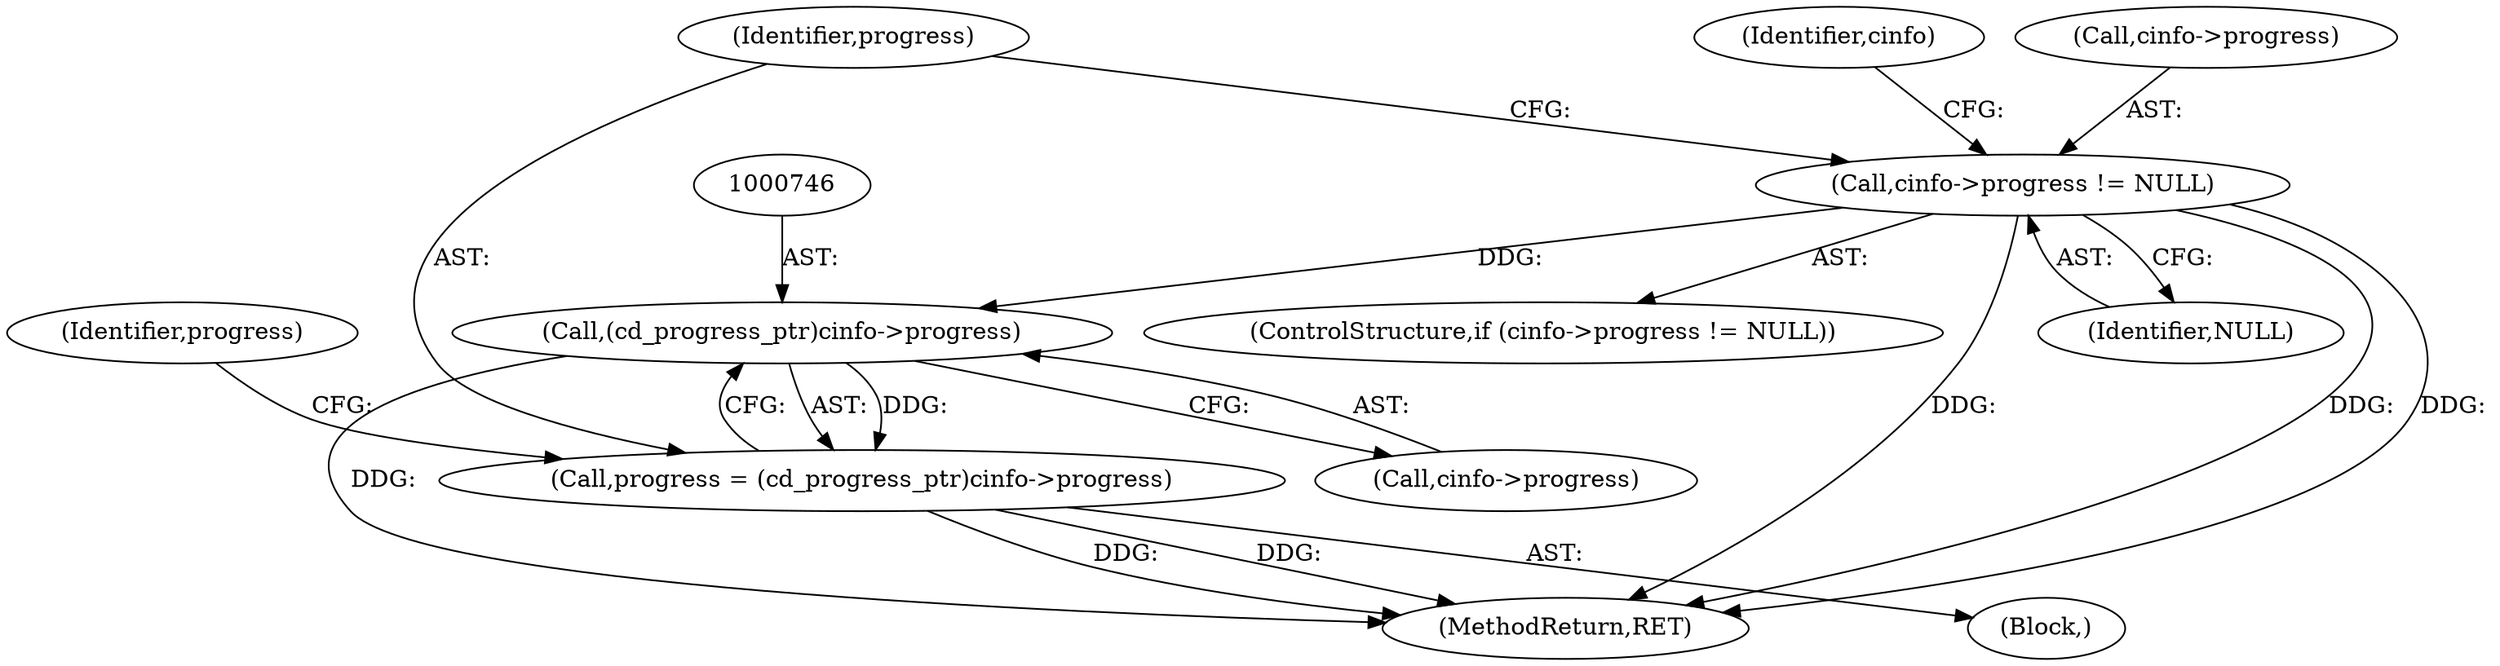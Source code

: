 digraph "0_libjpeg-turbo_43e84cff1bb2bd8293066f6ac4eb0df61ddddbc6@API" {
"1000736" [label="(Call,cinfo->progress != NULL)"];
"1000745" [label="(Call,(cd_progress_ptr)cinfo->progress)"];
"1000743" [label="(Call,progress = (cd_progress_ptr)cinfo->progress)"];
"1000736" [label="(Call,cinfo->progress != NULL)"];
"1000752" [label="(Identifier,progress)"];
"1000740" [label="(Identifier,NULL)"];
"1000744" [label="(Identifier,progress)"];
"1000741" [label="(Block,)"];
"1000735" [label="(ControlStructure,if (cinfo->progress != NULL))"];
"1000805" [label="(Identifier,cinfo)"];
"1000745" [label="(Call,(cd_progress_ptr)cinfo->progress)"];
"1000737" [label="(Call,cinfo->progress)"];
"1000747" [label="(Call,cinfo->progress)"];
"1000743" [label="(Call,progress = (cd_progress_ptr)cinfo->progress)"];
"1000854" [label="(MethodReturn,RET)"];
"1000736" -> "1000735"  [label="AST: "];
"1000736" -> "1000740"  [label="CFG: "];
"1000737" -> "1000736"  [label="AST: "];
"1000740" -> "1000736"  [label="AST: "];
"1000744" -> "1000736"  [label="CFG: "];
"1000805" -> "1000736"  [label="CFG: "];
"1000736" -> "1000854"  [label="DDG: "];
"1000736" -> "1000854"  [label="DDG: "];
"1000736" -> "1000854"  [label="DDG: "];
"1000736" -> "1000745"  [label="DDG: "];
"1000745" -> "1000743"  [label="AST: "];
"1000745" -> "1000747"  [label="CFG: "];
"1000746" -> "1000745"  [label="AST: "];
"1000747" -> "1000745"  [label="AST: "];
"1000743" -> "1000745"  [label="CFG: "];
"1000745" -> "1000854"  [label="DDG: "];
"1000745" -> "1000743"  [label="DDG: "];
"1000743" -> "1000741"  [label="AST: "];
"1000744" -> "1000743"  [label="AST: "];
"1000752" -> "1000743"  [label="CFG: "];
"1000743" -> "1000854"  [label="DDG: "];
"1000743" -> "1000854"  [label="DDG: "];
}
